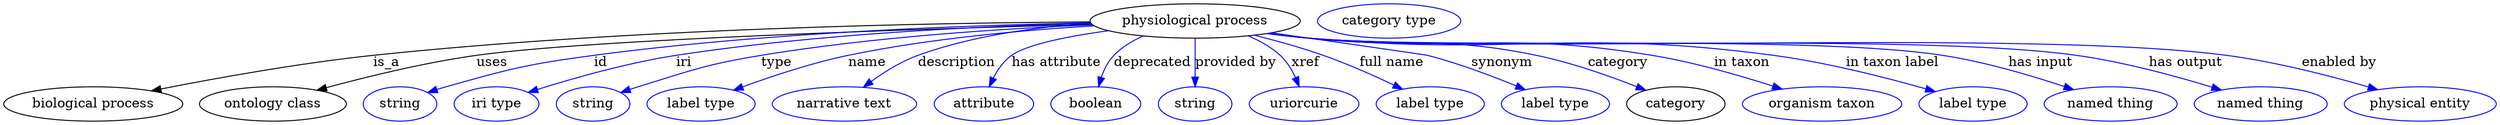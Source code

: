 digraph {
	graph [bb="0,0,2605.9,123"];
	node [label="\N"];
	"physiological process"	[height=0.5,
		label="physiological process",
		pos="1245.6,105",
		width=3.0511];
	"biological process"	[height=0.5,
		pos="93.592,18",
		width=2.5998];
	"physiological process" -> "biological process"	[label=is_a,
		lp="400.59,61.5",
		pos="e,154.44,31.732 1135.8,104.02 972.1,103.04 654.7,97.221 386.59,69 310.18,60.957 223.55,45.358 164.42,33.711"];
	"ontology class"	[height=0.5,
		pos="281.59,18",
		width=2.1304];
	"physiological process" -> "ontology class"	[label=uses,
		lp="511.09,61.5",
		pos="e,327.66,32.41 1137.7,101.42 960.47,96.762 615.46,85.857 494.59,69 440.61,61.471 380.22,46.673 337.57,35.12"];
	id	[color=blue,
		height=0.5,
		label=string,
		pos="414.59,18",
		width=1.0652];
	"physiological process" -> id	[color=blue,
		label=id,
		lp="624.59,61.5",
		pos="e,443.59,29.954 1136.2,103 1010.5,100.67 798.35,93.132 617.59,69 547.78,59.679 530.38,55.131 462.59,36 459.49,35.124 456.29,34.151 \
453.09,33.129",
		style=solid];
	iri	[color=blue,
		height=0.5,
		label="iri type",
		pos="515.59,18",
		width=1.2277];
	"physiological process" -> iri	[color=blue,
		label=iri,
		lp="711.59,61.5",
		pos="e,548.75,30.135 1136.5,102.61 1026.6,99.889 852.47,91.953 703.59,69 652.88,61.181 596.15,45.033 558.4,33.196",
		style=solid];
	type	[color=blue,
		height=0.5,
		label=string,
		pos="616.59,18",
		width=1.0652];
	"physiological process" -> type	[color=blue,
		label=type,
		lp="808.59,61.5",
		pos="e,645.53,29.962 1138.3,100.95 1046.1,97.079 909.91,88.388 792.59,69 734.2,59.351 720.15,53.418 663.59,36 660.83,35.15 658,34.234 \
655.15,33.283",
		style=solid];
	name	[color=blue,
		height=0.5,
		label="label type",
		pos="729.59,18",
		width=1.5707];
	"physiological process" -> name	[color=blue,
		label=name,
		lp="903.59,61.5",
		pos="e,763.57,32.4 1140.1,99.861 1067.4,95.535 968.9,86.751 883.59,69 845.47,61.068 803.52,47.082 773.04,35.916",
		style=solid];
	description	[color=blue,
		height=0.5,
		label="narrative text",
		pos="879.59,18",
		width=2.0943];
	"physiological process" -> description	[color=blue,
		label=description,
		lp="996.09,61.5",
		pos="e,899.16,35.569 1136.4,102.65 1080.9,99.035 1013.1,90.055 955.59,69 938.27,62.659 920.94,51.7 907.21,41.656",
		style=solid];
	"has attribute"	[color=blue,
		height=0.5,
		label=attribute,
		pos="1024.6,18",
		width=1.4443];
	"physiological process" -> "has attribute"	[color=blue,
		label="has attribute",
		lp="1100.6,61.5",
		pos="e,1030.2,36 1154.9,94.796 1113.6,89.148 1070.3,80.716 1053.6,69 1045.3,63.151 1039,54.097 1034.4,45.293",
		style=solid];
	deprecated	[color=blue,
		height=0.5,
		label=boolean,
		pos="1141.6,18",
		width=1.2999];
	"physiological process" -> deprecated	[color=blue,
		label=deprecated,
		lp="1201.1,61.5",
		pos="e,1144.5,36.167 1191.2,89.316 1180,84.31 1169,77.693 1160.6,69 1154.4,62.659 1150.2,54.114 1147.4,45.882",
		style=solid];
	"provided by"	[color=blue,
		height=0.5,
		label=string,
		pos="1244.6,18",
		width=1.0652];
	"physiological process" -> "provided by"	[color=blue,
		label="provided by",
		lp="1288.1,61.5",
		pos="e,1244.8,36.175 1245.4,86.799 1245.3,75.163 1245.1,59.548 1244.9,46.237",
		style=solid];
	xref	[color=blue,
		height=0.5,
		label=uriorcurie,
		pos="1358.6,18",
		width=1.5887];
	"physiological process" -> xref	[color=blue,
		label=xref,
		lp="1360.1,61.5",
		pos="e,1353.9,36.258 1301.5,89.362 1313.4,84.34 1325.2,77.705 1334.6,69 1341.4,62.686 1346.5,54.045 1350.2,45.723",
		style=solid];
	"full name"	[color=blue,
		height=0.5,
		label="label type",
		pos="1490.6,18",
		width=1.5707];
	"physiological process" -> "full name"	[color=blue,
		label="full name",
		lp="1450.1,61.5",
		pos="e,1461.6,33.488 1307.1,90.024 1329.8,84.289 1355.6,77.09 1378.6,69 1403.8,60.128 1431.2,47.945 1452.6,37.827",
		style=solid];
	synonym	[color=blue,
		height=0.5,
		label="label type",
		pos="1621.6,18",
		width=1.5707];
	"physiological process" -> synonym	[color=blue,
		label=synonym,
		lp="1565.6,61.5",
		pos="e,1590,32.985 1325.3,92.577 1395,82.563 1485.6,69.516 1487.6,69 1519.5,60.844 1554.3,47.728 1580.4,36.975",
		style=solid];
	category	[height=0.5,
		pos="1747.6,18",
		width=1.4263];
	"physiological process" -> category	[color=blue,
		label=category,
		lp="1687.1,61.5",
		pos="e,1716.3,32.3 1323,92.192 1336.8,90.295 1351.1,88.474 1364.6,87 1469.6,75.524 1498.1,90.284 1601.6,69 1638.1,61.482 1678.1,47.348 \
1707,36.02",
		style=solid];
	"in taxon"	[color=blue,
		height=0.5,
		label="organism taxon",
		pos="1900.6,18",
		width=2.3109];
	"physiological process" -> "in taxon"	[color=blue,
		label="in taxon",
		lp="1816.6,61.5",
		pos="e,1858.8,33.623 1322,92.034 1336.1,90.118 1350.8,88.331 1364.6,87 1523.2,71.719 1565.4,94.702 1722.6,69 1766,61.9 1814,48.063 1849.2,\
36.742",
		style=solid];
	"in taxon label"	[color=blue,
		height=0.5,
		label="label type",
		pos="2058.6,18",
		width=1.5707];
	"physiological process" -> "in taxon label"	[color=blue,
		label="in taxon label",
		lp="1974.1,61.5",
		pos="e,2019,31.057 1321.6,91.927 1335.9,90.01 1350.7,88.25 1364.6,87 1579.4,67.721 1635.8,97.379 1849.6,69 1905.1,61.638 1967.3,45.742 \
2009.3,33.837",
		style=solid];
	"has input"	[color=blue,
		height=0.5,
		label="named thing",
		pos="2202.6,18",
		width=1.9318];
	"physiological process" -> "has input"	[color=blue,
		label="has input",
		lp="2129.1,61.5",
		pos="e,2163.7,33.078 1321,91.9 1335.4,89.959 1350.5,88.198 1364.6,87 1511.2,74.573 1881.1,91.282 2026.6,69 2070.6,62.252 2119.3,47.881 \
2154.2,36.271",
		style=solid];
	"has output"	[color=blue,
		height=0.5,
		label="named thing",
		pos="2359.6,18",
		width=1.9318];
	"physiological process" -> "has output"	[color=blue,
		label="has output",
		lp="2281.1,61.5",
		pos="e,2318.4,32.645 1321,91.846 1335.4,89.91 1350.4,88.165 1364.6,87 1542.3,72.369 1990,93.517 2166.6,69 2215.5,62.205 2269.9,47.442 \
2308.4,35.71",
		style=solid];
	"enabled by"	[color=blue,
		height=0.5,
		label="physical entity",
		pos="2526.6,18",
		width=2.2026];
	"physiological process" -> "enabled by"	[color=blue,
		label="enabled by",
		lp="2442.1,61.5",
		pos="e,2482,33.033 1320.7,91.846 1335.2,89.898 1350.3,88.147 1364.6,87 1577.1,69.896 2112.2,96.659 2323.6,69 2374.8,62.299 2431.8,47.604 \
2472.3,35.869",
		style=solid];
	"named thing_category"	[color=blue,
		height=0.5,
		label="category type",
		pos="1448.6,105",
		width=2.0762];
}
